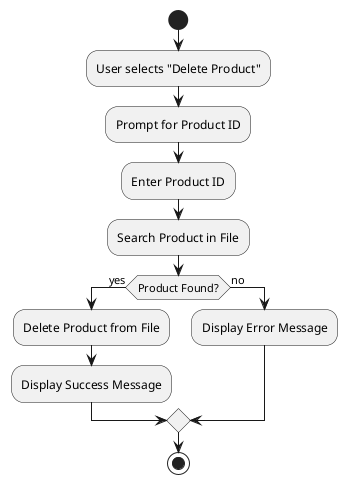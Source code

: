 @startuml
start
:User selects "Delete Product";
:Prompt for Product ID;
:Enter Product ID;
:Search Product in File;
if (Product Found?) then (yes)
    :Delete Product from File;
    :Display Success Message;
else (no)
    :Display Error Message;
endif
stop
@enduml
